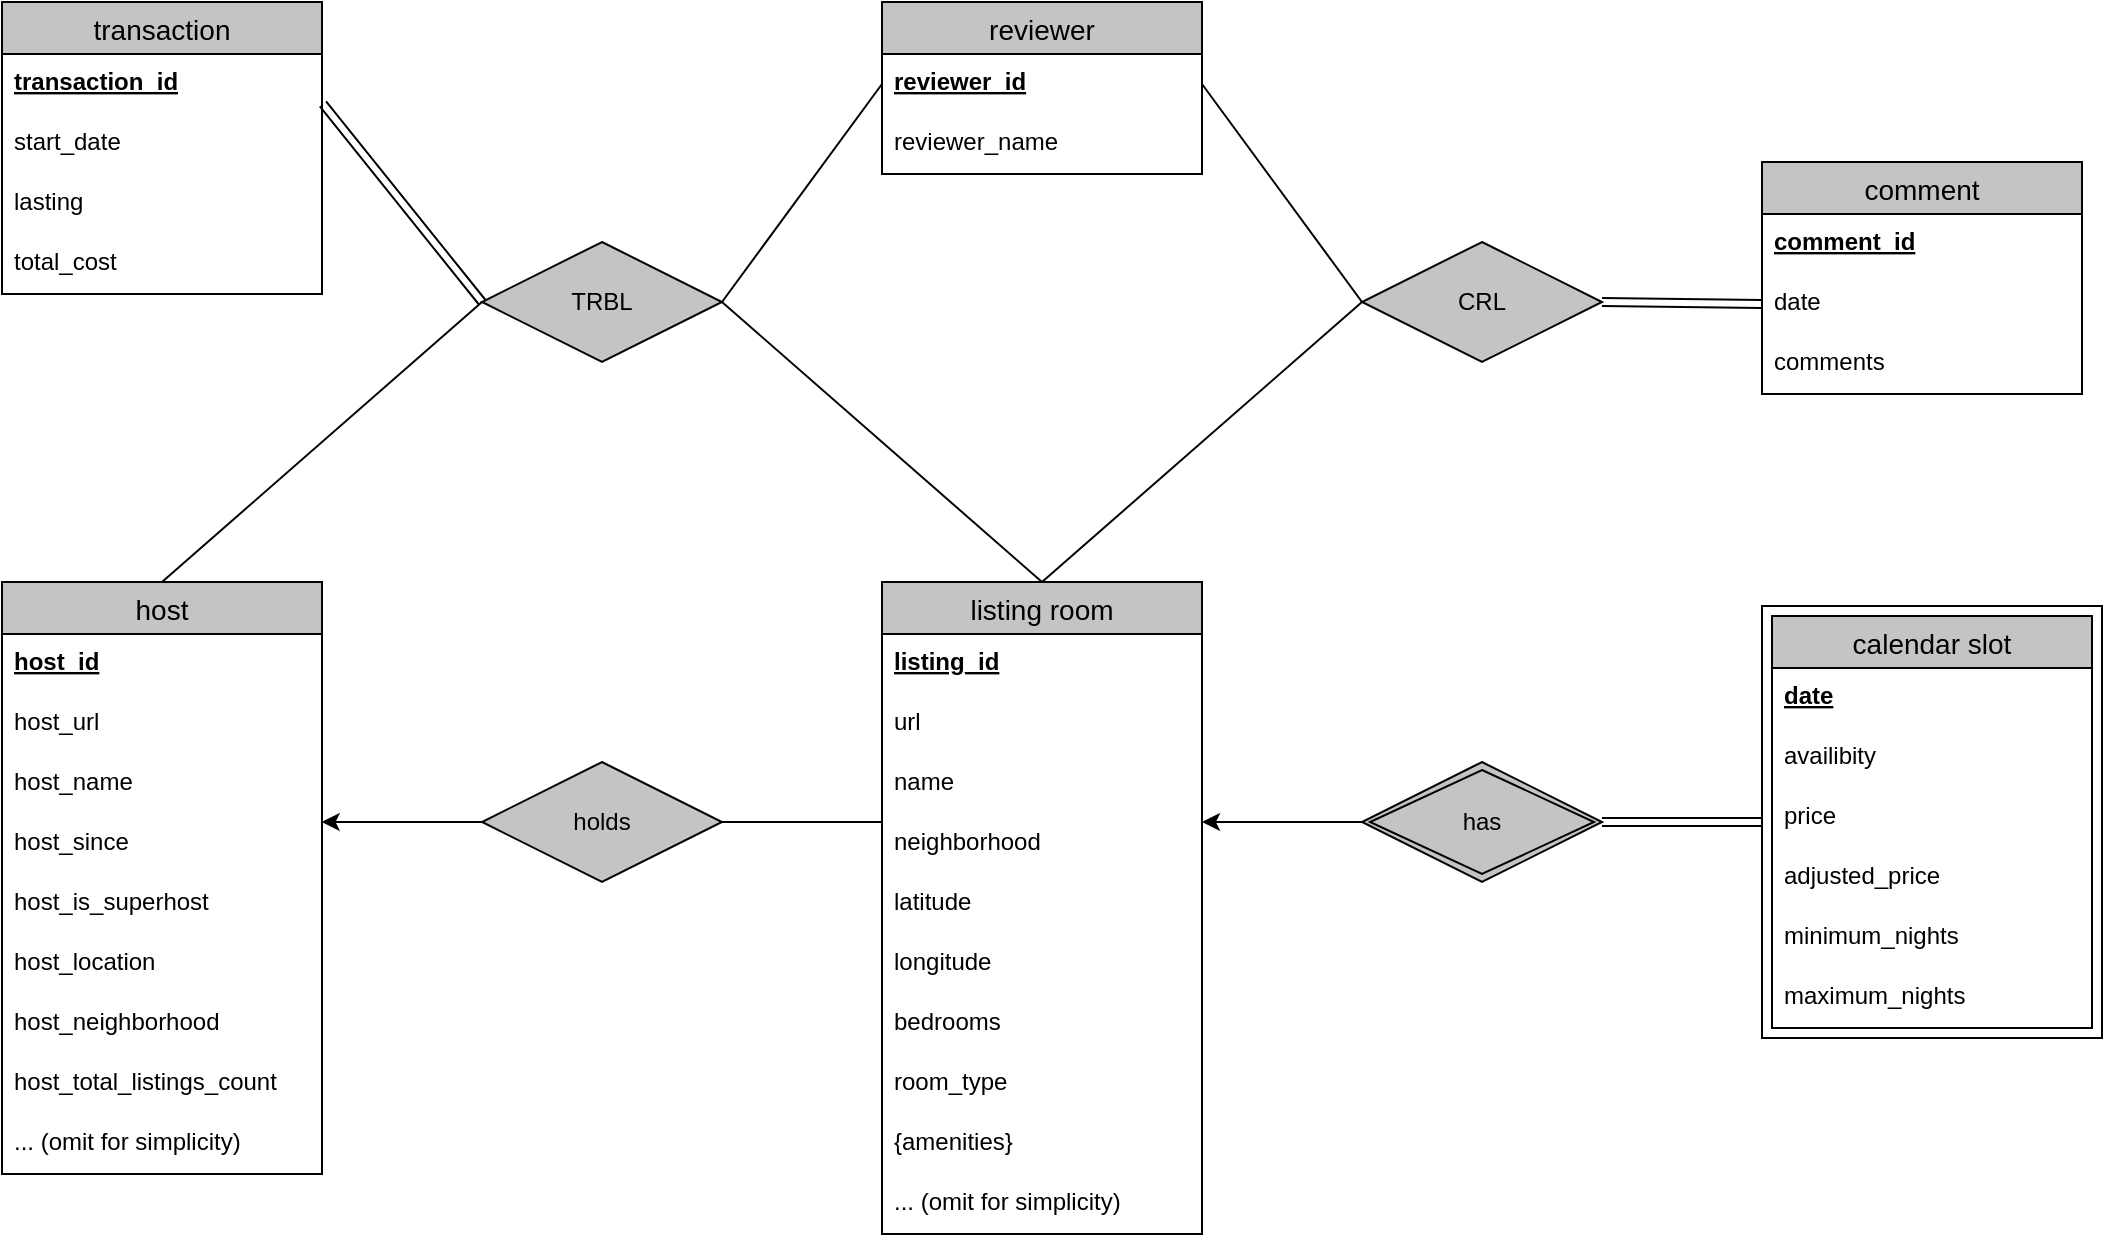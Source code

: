 <mxfile version="20.5.3" type="device"><diagram id="R2lEEEUBdFMjLlhIrx00" name="Page-1"><mxGraphModel dx="885" dy="775" grid="1" gridSize="10" guides="1" tooltips="1" connect="1" arrows="1" fold="1" page="1" pageScale="1" pageWidth="850" pageHeight="1100" math="0" shadow="0" extFonts="Permanent Marker^https://fonts.googleapis.com/css?family=Permanent+Marker"><root><mxCell id="0"/><mxCell id="1" parent="0"/><mxCell id="GMCgUZgxBwvNlb41xE5r-1" value="listing room" style="swimlane;fontStyle=0;childLayout=stackLayout;horizontal=1;startSize=26;horizontalStack=0;resizeParent=1;resizeParentMax=0;resizeLast=0;collapsible=1;marginBottom=0;align=center;fontSize=14;fillColor=#C4C4C4;strokeColor=#000000;" parent="1" vertex="1"><mxGeometry x="720" y="480" width="160" height="326" as="geometry"/></mxCell><mxCell id="GMCgUZgxBwvNlb41xE5r-2" value="listing_id" style="text;strokeColor=none;fillColor=none;spacingLeft=4;spacingRight=4;overflow=hidden;rotatable=0;points=[[0,0.5],[1,0.5]];portConstraint=eastwest;fontSize=12;fontStyle=5" parent="GMCgUZgxBwvNlb41xE5r-1" vertex="1"><mxGeometry y="26" width="160" height="30" as="geometry"/></mxCell><mxCell id="GMCgUZgxBwvNlb41xE5r-3" value="url" style="text;strokeColor=none;fillColor=none;spacingLeft=4;spacingRight=4;overflow=hidden;rotatable=0;points=[[0,0.5],[1,0.5]];portConstraint=eastwest;fontSize=12;" parent="GMCgUZgxBwvNlb41xE5r-1" vertex="1"><mxGeometry y="56" width="160" height="30" as="geometry"/></mxCell><mxCell id="GMCgUZgxBwvNlb41xE5r-5" value="name" style="text;strokeColor=none;fillColor=none;spacingLeft=4;spacingRight=4;overflow=hidden;rotatable=0;points=[[0,0.5],[1,0.5]];portConstraint=eastwest;fontSize=12;" parent="GMCgUZgxBwvNlb41xE5r-1" vertex="1"><mxGeometry y="86" width="160" height="30" as="geometry"/></mxCell><mxCell id="GMCgUZgxBwvNlb41xE5r-9" value="neighborhood" style="text;strokeColor=none;fillColor=none;spacingLeft=4;spacingRight=4;overflow=hidden;rotatable=0;points=[[0,0.5],[1,0.5]];portConstraint=eastwest;fontSize=12;" parent="GMCgUZgxBwvNlb41xE5r-1" vertex="1"><mxGeometry y="116" width="160" height="30" as="geometry"/></mxCell><mxCell id="GMCgUZgxBwvNlb41xE5r-6" value="latitude" style="text;strokeColor=none;fillColor=none;spacingLeft=4;spacingRight=4;overflow=hidden;rotatable=0;points=[[0,0.5],[1,0.5]];portConstraint=eastwest;fontSize=12;" parent="GMCgUZgxBwvNlb41xE5r-1" vertex="1"><mxGeometry y="146" width="160" height="30" as="geometry"/></mxCell><mxCell id="GMCgUZgxBwvNlb41xE5r-8" value="longitude" style="text;strokeColor=none;fillColor=none;spacingLeft=4;spacingRight=4;overflow=hidden;rotatable=0;points=[[0,0.5],[1,0.5]];portConstraint=eastwest;fontSize=12;" parent="GMCgUZgxBwvNlb41xE5r-1" vertex="1"><mxGeometry y="176" width="160" height="30" as="geometry"/></mxCell><mxCell id="GMCgUZgxBwvNlb41xE5r-7" value="bedrooms" style="text;strokeColor=none;fillColor=none;spacingLeft=4;spacingRight=4;overflow=hidden;rotatable=0;points=[[0,0.5],[1,0.5]];portConstraint=eastwest;fontSize=12;" parent="GMCgUZgxBwvNlb41xE5r-1" vertex="1"><mxGeometry y="206" width="160" height="30" as="geometry"/></mxCell><mxCell id="GMCgUZgxBwvNlb41xE5r-4" value="room_type" style="text;strokeColor=none;fillColor=none;spacingLeft=4;spacingRight=4;overflow=hidden;rotatable=0;points=[[0,0.5],[1,0.5]];portConstraint=eastwest;fontSize=12;" parent="GMCgUZgxBwvNlb41xE5r-1" vertex="1"><mxGeometry y="236" width="160" height="30" as="geometry"/></mxCell><mxCell id="GMCgUZgxBwvNlb41xE5r-10" value="{amenities}" style="text;strokeColor=none;fillColor=none;spacingLeft=4;spacingRight=4;overflow=hidden;rotatable=0;points=[[0,0.5],[1,0.5]];portConstraint=eastwest;fontSize=12;" parent="GMCgUZgxBwvNlb41xE5r-1" vertex="1"><mxGeometry y="266" width="160" height="30" as="geometry"/></mxCell><mxCell id="GMCgUZgxBwvNlb41xE5r-12" value="... (omit for simplicity)" style="text;strokeColor=none;fillColor=none;spacingLeft=4;spacingRight=4;overflow=hidden;rotatable=0;points=[[0,0.5],[1,0.5]];portConstraint=eastwest;fontSize=12;" parent="GMCgUZgxBwvNlb41xE5r-1" vertex="1"><mxGeometry y="296" width="160" height="30" as="geometry"/></mxCell><mxCell id="GMCgUZgxBwvNlb41xE5r-13" value="reviewer" style="swimlane;fontStyle=0;childLayout=stackLayout;horizontal=1;startSize=26;horizontalStack=0;resizeParent=1;resizeParentMax=0;resizeLast=0;collapsible=1;marginBottom=0;align=center;fontSize=14;fillColor=#C4C4C4;strokeColor=#000000;" parent="1" vertex="1"><mxGeometry x="720" y="190" width="160" height="86" as="geometry"/></mxCell><mxCell id="GMCgUZgxBwvNlb41xE5r-14" value="reviewer_id" style="text;strokeColor=none;fillColor=none;spacingLeft=4;spacingRight=4;overflow=hidden;rotatable=0;points=[[0,0.5],[1,0.5]];portConstraint=eastwest;fontSize=12;fontStyle=5" parent="GMCgUZgxBwvNlb41xE5r-13" vertex="1"><mxGeometry y="26" width="160" height="30" as="geometry"/></mxCell><mxCell id="GMCgUZgxBwvNlb41xE5r-15" value="reviewer_name" style="text;strokeColor=none;fillColor=none;spacingLeft=4;spacingRight=4;overflow=hidden;rotatable=0;points=[[0,0.5],[1,0.5]];portConstraint=eastwest;fontSize=12;" parent="GMCgUZgxBwvNlb41xE5r-13" vertex="1"><mxGeometry y="56" width="160" height="30" as="geometry"/></mxCell><mxCell id="GMCgUZgxBwvNlb41xE5r-38" value="" style="group" parent="1" vertex="1" connectable="0"><mxGeometry x="1160" y="492" width="170" height="216" as="geometry"/></mxCell><mxCell id="GMCgUZgxBwvNlb41xE5r-36" value="" style="rounded=0;whiteSpace=wrap;html=1;" parent="GMCgUZgxBwvNlb41xE5r-38" vertex="1"><mxGeometry width="170" height="216" as="geometry"/></mxCell><mxCell id="GMCgUZgxBwvNlb41xE5r-24" value="calendar slot" style="swimlane;fontStyle=0;childLayout=stackLayout;horizontal=1;startSize=26;horizontalStack=0;resizeParent=1;resizeParentMax=0;resizeLast=0;collapsible=1;marginBottom=0;align=center;fontSize=14;fillColor=#C4C4C4;strokeColor=#000000;" parent="GMCgUZgxBwvNlb41xE5r-38" vertex="1"><mxGeometry x="5" y="5" width="160" height="206" as="geometry"/></mxCell><mxCell id="GMCgUZgxBwvNlb41xE5r-25" value="date" style="text;strokeColor=none;fillColor=none;spacingLeft=4;spacingRight=4;overflow=hidden;rotatable=0;points=[[0,0.5],[1,0.5]];portConstraint=eastwest;fontSize=12;fontStyle=5" parent="GMCgUZgxBwvNlb41xE5r-24" vertex="1"><mxGeometry y="26" width="160" height="30" as="geometry"/></mxCell><mxCell id="GMCgUZgxBwvNlb41xE5r-26" value="availibity" style="text;strokeColor=none;fillColor=none;spacingLeft=4;spacingRight=4;overflow=hidden;rotatable=0;points=[[0,0.5],[1,0.5]];portConstraint=eastwest;fontSize=12;" parent="GMCgUZgxBwvNlb41xE5r-24" vertex="1"><mxGeometry y="56" width="160" height="30" as="geometry"/></mxCell><mxCell id="GMCgUZgxBwvNlb41xE5r-27" value="price" style="text;strokeColor=none;fillColor=none;spacingLeft=4;spacingRight=4;overflow=hidden;rotatable=0;points=[[0,0.5],[1,0.5]];portConstraint=eastwest;fontSize=12;" parent="GMCgUZgxBwvNlb41xE5r-24" vertex="1"><mxGeometry y="86" width="160" height="30" as="geometry"/></mxCell><mxCell id="GMCgUZgxBwvNlb41xE5r-28" value="adjusted_price" style="text;strokeColor=none;fillColor=none;spacingLeft=4;spacingRight=4;overflow=hidden;rotatable=0;points=[[0,0.5],[1,0.5]];portConstraint=eastwest;fontSize=12;" parent="GMCgUZgxBwvNlb41xE5r-24" vertex="1"><mxGeometry y="116" width="160" height="30" as="geometry"/></mxCell><mxCell id="GMCgUZgxBwvNlb41xE5r-29" value="minimum_nights" style="text;strokeColor=none;fillColor=none;spacingLeft=4;spacingRight=4;overflow=hidden;rotatable=0;points=[[0,0.5],[1,0.5]];portConstraint=eastwest;fontSize=12;" parent="GMCgUZgxBwvNlb41xE5r-24" vertex="1"><mxGeometry y="146" width="160" height="30" as="geometry"/></mxCell><mxCell id="GMCgUZgxBwvNlb41xE5r-30" value="maximum_nights" style="text;strokeColor=none;fillColor=none;spacingLeft=4;spacingRight=4;overflow=hidden;rotatable=0;points=[[0,0.5],[1,0.5]];portConstraint=eastwest;fontSize=12;" parent="GMCgUZgxBwvNlb41xE5r-24" vertex="1"><mxGeometry y="176" width="160" height="30" as="geometry"/></mxCell><mxCell id="GMCgUZgxBwvNlb41xE5r-39" value="host" style="swimlane;fontStyle=0;childLayout=stackLayout;horizontal=1;startSize=26;horizontalStack=0;resizeParent=1;resizeParentMax=0;resizeLast=0;collapsible=1;marginBottom=0;align=center;fontSize=14;fillColor=#C4C4C4;strokeColor=#000000;" parent="1" vertex="1"><mxGeometry x="280" y="480" width="160" height="296" as="geometry"/></mxCell><mxCell id="GMCgUZgxBwvNlb41xE5r-40" value="host_id" style="text;strokeColor=none;fillColor=none;spacingLeft=4;spacingRight=4;overflow=hidden;rotatable=0;points=[[0,0.5],[1,0.5]];portConstraint=eastwest;fontSize=12;fontStyle=5" parent="GMCgUZgxBwvNlb41xE5r-39" vertex="1"><mxGeometry y="26" width="160" height="30" as="geometry"/></mxCell><mxCell id="GMCgUZgxBwvNlb41xE5r-41" value="host_url" style="text;strokeColor=none;fillColor=none;spacingLeft=4;spacingRight=4;overflow=hidden;rotatable=0;points=[[0,0.5],[1,0.5]];portConstraint=eastwest;fontSize=12;" parent="GMCgUZgxBwvNlb41xE5r-39" vertex="1"><mxGeometry y="56" width="160" height="30" as="geometry"/></mxCell><mxCell id="GMCgUZgxBwvNlb41xE5r-42" value="host_name" style="text;strokeColor=none;fillColor=none;spacingLeft=4;spacingRight=4;overflow=hidden;rotatable=0;points=[[0,0.5],[1,0.5]];portConstraint=eastwest;fontSize=12;" parent="GMCgUZgxBwvNlb41xE5r-39" vertex="1"><mxGeometry y="86" width="160" height="30" as="geometry"/></mxCell><mxCell id="GMCgUZgxBwvNlb41xE5r-43" value="host_since" style="text;strokeColor=none;fillColor=none;spacingLeft=4;spacingRight=4;overflow=hidden;rotatable=0;points=[[0,0.5],[1,0.5]];portConstraint=eastwest;fontSize=12;" parent="GMCgUZgxBwvNlb41xE5r-39" vertex="1"><mxGeometry y="116" width="160" height="30" as="geometry"/></mxCell><mxCell id="GMCgUZgxBwvNlb41xE5r-50" value="host_is_superhost&#10;" style="text;strokeColor=none;fillColor=none;spacingLeft=4;spacingRight=4;overflow=hidden;rotatable=0;points=[[0,0.5],[1,0.5]];portConstraint=eastwest;fontSize=12;" parent="GMCgUZgxBwvNlb41xE5r-39" vertex="1"><mxGeometry y="146" width="160" height="30" as="geometry"/></mxCell><mxCell id="GMCgUZgxBwvNlb41xE5r-44" value="host_location" style="text;strokeColor=none;fillColor=none;spacingLeft=4;spacingRight=4;overflow=hidden;rotatable=0;points=[[0,0.5],[1,0.5]];portConstraint=eastwest;fontSize=12;" parent="GMCgUZgxBwvNlb41xE5r-39" vertex="1"><mxGeometry y="176" width="160" height="30" as="geometry"/></mxCell><mxCell id="GMCgUZgxBwvNlb41xE5r-45" value="host_neighborhood" style="text;strokeColor=none;fillColor=none;spacingLeft=4;spacingRight=4;overflow=hidden;rotatable=0;points=[[0,0.5],[1,0.5]];portConstraint=eastwest;fontSize=12;" parent="GMCgUZgxBwvNlb41xE5r-39" vertex="1"><mxGeometry y="206" width="160" height="30" as="geometry"/></mxCell><mxCell id="GMCgUZgxBwvNlb41xE5r-46" value="host_total_listings_count" style="text;strokeColor=none;fillColor=none;spacingLeft=4;spacingRight=4;overflow=hidden;rotatable=0;points=[[0,0.5],[1,0.5]];portConstraint=eastwest;fontSize=12;" parent="GMCgUZgxBwvNlb41xE5r-39" vertex="1"><mxGeometry y="236" width="160" height="30" as="geometry"/></mxCell><mxCell id="GMCgUZgxBwvNlb41xE5r-49" value="... (omit for simplicity)" style="text;strokeColor=none;fillColor=none;spacingLeft=4;spacingRight=4;overflow=hidden;rotatable=0;points=[[0,0.5],[1,0.5]];portConstraint=eastwest;fontSize=12;" parent="GMCgUZgxBwvNlb41xE5r-39" vertex="1"><mxGeometry y="266" width="160" height="30" as="geometry"/></mxCell><mxCell id="E2eJd_5Ac-Zegtpbx17v-20" style="edgeStyle=orthogonalEdgeStyle;rounded=0;orthogonalLoop=1;jettySize=auto;html=1;exitX=0;exitY=0.5;exitDx=0;exitDy=0;entryX=1;entryY=0.133;entryDx=0;entryDy=0;entryPerimeter=0;" edge="1" parent="1" source="GMCgUZgxBwvNlb41xE5r-51" target="GMCgUZgxBwvNlb41xE5r-9"><mxGeometry relative="1" as="geometry"/></mxCell><mxCell id="GMCgUZgxBwvNlb41xE5r-51" value="has" style="shape=rhombus;double=1;perimeter=rhombusPerimeter;whiteSpace=wrap;html=1;align=center;strokeColor=#000000;fillColor=#C4C4C4;" parent="1" vertex="1"><mxGeometry x="960" y="570" width="120" height="60" as="geometry"/></mxCell><mxCell id="GMCgUZgxBwvNlb41xE5r-55" value="CRL" style="shape=rhombus;perimeter=rhombusPerimeter;whiteSpace=wrap;html=1;align=center;strokeColor=#000000;fillColor=#C4C4C4;" parent="1" vertex="1"><mxGeometry x="960" y="310" width="120" height="60" as="geometry"/></mxCell><mxCell id="E2eJd_5Ac-Zegtpbx17v-23" style="edgeStyle=orthogonalEdgeStyle;rounded=0;orthogonalLoop=1;jettySize=auto;html=1;exitX=0;exitY=0.5;exitDx=0;exitDy=0;entryX=0.999;entryY=0.133;entryDx=0;entryDy=0;entryPerimeter=0;" edge="1" parent="1" source="GMCgUZgxBwvNlb41xE5r-88" target="GMCgUZgxBwvNlb41xE5r-43"><mxGeometry relative="1" as="geometry"/></mxCell><mxCell id="GMCgUZgxBwvNlb41xE5r-88" value="holds" style="shape=rhombus;perimeter=rhombusPerimeter;whiteSpace=wrap;html=1;align=center;labelBackgroundColor=none;labelBorderColor=none;strokeColor=#000000;fillColor=#C4C4C4;" parent="1" vertex="1"><mxGeometry x="520" y="570" width="120" height="60" as="geometry"/></mxCell><mxCell id="E2eJd_5Ac-Zegtpbx17v-3" value="transaction" style="swimlane;fontStyle=0;childLayout=stackLayout;horizontal=1;startSize=26;horizontalStack=0;resizeParent=1;resizeParentMax=0;resizeLast=0;collapsible=1;marginBottom=0;align=center;fontSize=14;fillColor=#C4C4C4;strokeColor=#000000;" vertex="1" parent="1"><mxGeometry x="280" y="190" width="160" height="146" as="geometry"/></mxCell><mxCell id="E2eJd_5Ac-Zegtpbx17v-4" value="transaction_id" style="text;strokeColor=none;fillColor=none;spacingLeft=4;spacingRight=4;overflow=hidden;rotatable=0;points=[[0,0.5],[1,0.5]];portConstraint=eastwest;fontSize=12;fontStyle=5" vertex="1" parent="E2eJd_5Ac-Zegtpbx17v-3"><mxGeometry y="26" width="160" height="30" as="geometry"/></mxCell><mxCell id="E2eJd_5Ac-Zegtpbx17v-5" value="start_date" style="text;strokeColor=none;fillColor=none;spacingLeft=4;spacingRight=4;overflow=hidden;rotatable=0;points=[[0,0.5],[1,0.5]];portConstraint=eastwest;fontSize=12;" vertex="1" parent="E2eJd_5Ac-Zegtpbx17v-3"><mxGeometry y="56" width="160" height="30" as="geometry"/></mxCell><mxCell id="E2eJd_5Ac-Zegtpbx17v-6" value="lasting" style="text;strokeColor=none;fillColor=none;spacingLeft=4;spacingRight=4;overflow=hidden;rotatable=0;points=[[0,0.5],[1,0.5]];portConstraint=eastwest;fontSize=12;" vertex="1" parent="E2eJd_5Ac-Zegtpbx17v-3"><mxGeometry y="86" width="160" height="30" as="geometry"/></mxCell><mxCell id="E2eJd_5Ac-Zegtpbx17v-7" value="total_cost" style="text;strokeColor=none;fillColor=none;spacingLeft=4;spacingRight=4;overflow=hidden;rotatable=0;points=[[0,0.5],[1,0.5]];portConstraint=eastwest;fontSize=12;" vertex="1" parent="E2eJd_5Ac-Zegtpbx17v-3"><mxGeometry y="116" width="160" height="30" as="geometry"/></mxCell><mxCell id="E2eJd_5Ac-Zegtpbx17v-14" value="" style="shape=link;html=1;rounded=0;exitX=1;exitY=0.5;exitDx=0;exitDy=0;entryX=0;entryY=0.5;entryDx=0;entryDy=0;" edge="1" parent="1" source="GMCgUZgxBwvNlb41xE5r-51" target="GMCgUZgxBwvNlb41xE5r-36"><mxGeometry relative="1" as="geometry"><mxPoint x="1040" y="620" as="sourcePoint"/><mxPoint x="1200" y="620" as="targetPoint"/></mxGeometry></mxCell><mxCell id="E2eJd_5Ac-Zegtpbx17v-24" value="" style="endArrow=none;html=1;rounded=0;exitX=1;exitY=0.5;exitDx=0;exitDy=0;entryX=0;entryY=0.133;entryDx=0;entryDy=0;entryPerimeter=0;" edge="1" parent="1" source="GMCgUZgxBwvNlb41xE5r-88" target="GMCgUZgxBwvNlb41xE5r-9"><mxGeometry width="50" height="50" relative="1" as="geometry"><mxPoint x="510" y="560" as="sourcePoint"/><mxPoint x="560" y="510" as="targetPoint"/></mxGeometry></mxCell><mxCell id="E2eJd_5Ac-Zegtpbx17v-25" value="" style="endArrow=none;html=1;rounded=0;exitX=0.5;exitY=0;exitDx=0;exitDy=0;entryX=0;entryY=0.5;entryDx=0;entryDy=0;" edge="1" parent="1" source="GMCgUZgxBwvNlb41xE5r-1" target="GMCgUZgxBwvNlb41xE5r-55"><mxGeometry width="50" height="50" relative="1" as="geometry"><mxPoint x="840" y="420" as="sourcePoint"/><mxPoint x="890" y="370" as="targetPoint"/></mxGeometry></mxCell><mxCell id="E2eJd_5Ac-Zegtpbx17v-28" value="TRBL" style="shape=rhombus;perimeter=rhombusPerimeter;whiteSpace=wrap;html=1;align=center;labelBackgroundColor=none;labelBorderColor=none;strokeColor=#000000;fillColor=#C4C4C4;" vertex="1" parent="1"><mxGeometry x="520" y="310" width="120" height="60" as="geometry"/></mxCell><mxCell id="E2eJd_5Ac-Zegtpbx17v-29" value="" style="shape=link;html=1;rounded=0;exitX=0;exitY=0.5;exitDx=0;exitDy=0;entryX=1.003;entryY=0.833;entryDx=0;entryDy=0;entryPerimeter=0;" edge="1" parent="1" source="E2eJd_5Ac-Zegtpbx17v-28" target="E2eJd_5Ac-Zegtpbx17v-4"><mxGeometry relative="1" as="geometry"><mxPoint x="660" y="336" as="sourcePoint"/><mxPoint x="740" y="336" as="targetPoint"/></mxGeometry></mxCell><mxCell id="E2eJd_5Ac-Zegtpbx17v-30" value="" style="endArrow=none;html=1;rounded=0;entryX=1;entryY=0.5;entryDx=0;entryDy=0;exitX=0;exitY=0.5;exitDx=0;exitDy=0;" edge="1" parent="1" source="GMCgUZgxBwvNlb41xE5r-14" target="E2eJd_5Ac-Zegtpbx17v-28"><mxGeometry width="50" height="50" relative="1" as="geometry"><mxPoint x="530" y="370" as="sourcePoint"/><mxPoint x="580" y="320" as="targetPoint"/></mxGeometry></mxCell><mxCell id="E2eJd_5Ac-Zegtpbx17v-33" value="" style="endArrow=none;html=1;rounded=0;entryX=0;entryY=0.5;entryDx=0;entryDy=0;exitX=0.5;exitY=0;exitDx=0;exitDy=0;" edge="1" parent="1" source="GMCgUZgxBwvNlb41xE5r-39" target="E2eJd_5Ac-Zegtpbx17v-28"><mxGeometry width="50" height="50" relative="1" as="geometry"><mxPoint x="520" y="450" as="sourcePoint"/><mxPoint x="570" y="400" as="targetPoint"/></mxGeometry></mxCell><mxCell id="E2eJd_5Ac-Zegtpbx17v-34" value="" style="endArrow=none;html=1;rounded=0;entryX=1;entryY=0.5;entryDx=0;entryDy=0;" edge="1" parent="1" target="E2eJd_5Ac-Zegtpbx17v-28"><mxGeometry width="50" height="50" relative="1" as="geometry"><mxPoint x="800" y="480" as="sourcePoint"/><mxPoint x="570" y="410" as="targetPoint"/></mxGeometry></mxCell><mxCell id="E2eJd_5Ac-Zegtpbx17v-35" value="comment" style="swimlane;fontStyle=0;childLayout=stackLayout;horizontal=1;startSize=26;horizontalStack=0;resizeParent=1;resizeParentMax=0;resizeLast=0;collapsible=1;marginBottom=0;align=center;fontSize=14;fillColor=#C4C4C4;strokeColor=#000000;" vertex="1" parent="1"><mxGeometry x="1160" y="270" width="160" height="116" as="geometry"/></mxCell><mxCell id="E2eJd_5Ac-Zegtpbx17v-36" value="comment_id" style="text;strokeColor=none;fillColor=none;spacingLeft=4;spacingRight=4;overflow=hidden;rotatable=0;points=[[0,0.5],[1,0.5]];portConstraint=eastwest;fontSize=12;fontStyle=5" vertex="1" parent="E2eJd_5Ac-Zegtpbx17v-35"><mxGeometry y="26" width="160" height="30" as="geometry"/></mxCell><mxCell id="E2eJd_5Ac-Zegtpbx17v-37" value="date" style="text;strokeColor=none;fillColor=none;spacingLeft=4;spacingRight=4;overflow=hidden;rotatable=0;points=[[0,0.5],[1,0.5]];portConstraint=eastwest;fontSize=12;" vertex="1" parent="E2eJd_5Ac-Zegtpbx17v-35"><mxGeometry y="56" width="160" height="30" as="geometry"/></mxCell><mxCell id="E2eJd_5Ac-Zegtpbx17v-38" value="comments" style="text;strokeColor=none;fillColor=none;spacingLeft=4;spacingRight=4;overflow=hidden;rotatable=0;points=[[0,0.5],[1,0.5]];portConstraint=eastwest;fontSize=12;" vertex="1" parent="E2eJd_5Ac-Zegtpbx17v-35"><mxGeometry y="86" width="160" height="30" as="geometry"/></mxCell><mxCell id="E2eJd_5Ac-Zegtpbx17v-39" value="" style="endArrow=none;html=1;rounded=0;exitX=0;exitY=0.5;exitDx=0;exitDy=0;entryX=1;entryY=0.5;entryDx=0;entryDy=0;" edge="1" parent="1" source="GMCgUZgxBwvNlb41xE5r-55" target="GMCgUZgxBwvNlb41xE5r-14"><mxGeometry width="50" height="50" relative="1" as="geometry"><mxPoint x="810" y="490" as="sourcePoint"/><mxPoint x="970" y="390" as="targetPoint"/></mxGeometry></mxCell><mxCell id="E2eJd_5Ac-Zegtpbx17v-40" value="" style="shape=link;html=1;rounded=0;entryX=0;entryY=0.5;entryDx=0;entryDy=0;exitX=1;exitY=0.5;exitDx=0;exitDy=0;" edge="1" parent="1" source="GMCgUZgxBwvNlb41xE5r-55" target="E2eJd_5Ac-Zegtpbx17v-37"><mxGeometry relative="1" as="geometry"><mxPoint x="1029.52" y="306" as="sourcePoint"/><mxPoint x="950" y="206.99" as="targetPoint"/></mxGeometry></mxCell></root></mxGraphModel></diagram></mxfile>
